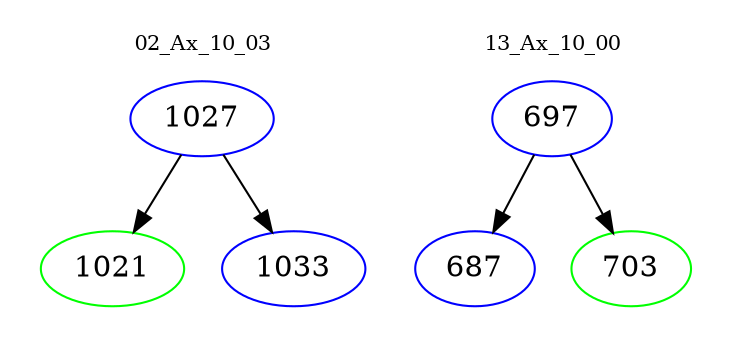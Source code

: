 digraph{
subgraph cluster_0 {
color = white
label = "02_Ax_10_03";
fontsize=10;
T0_1027 [label="1027", color="blue"]
T0_1027 -> T0_1021 [color="black"]
T0_1021 [label="1021", color="green"]
T0_1027 -> T0_1033 [color="black"]
T0_1033 [label="1033", color="blue"]
}
subgraph cluster_1 {
color = white
label = "13_Ax_10_00";
fontsize=10;
T1_697 [label="697", color="blue"]
T1_697 -> T1_687 [color="black"]
T1_687 [label="687", color="blue"]
T1_697 -> T1_703 [color="black"]
T1_703 [label="703", color="green"]
}
}
